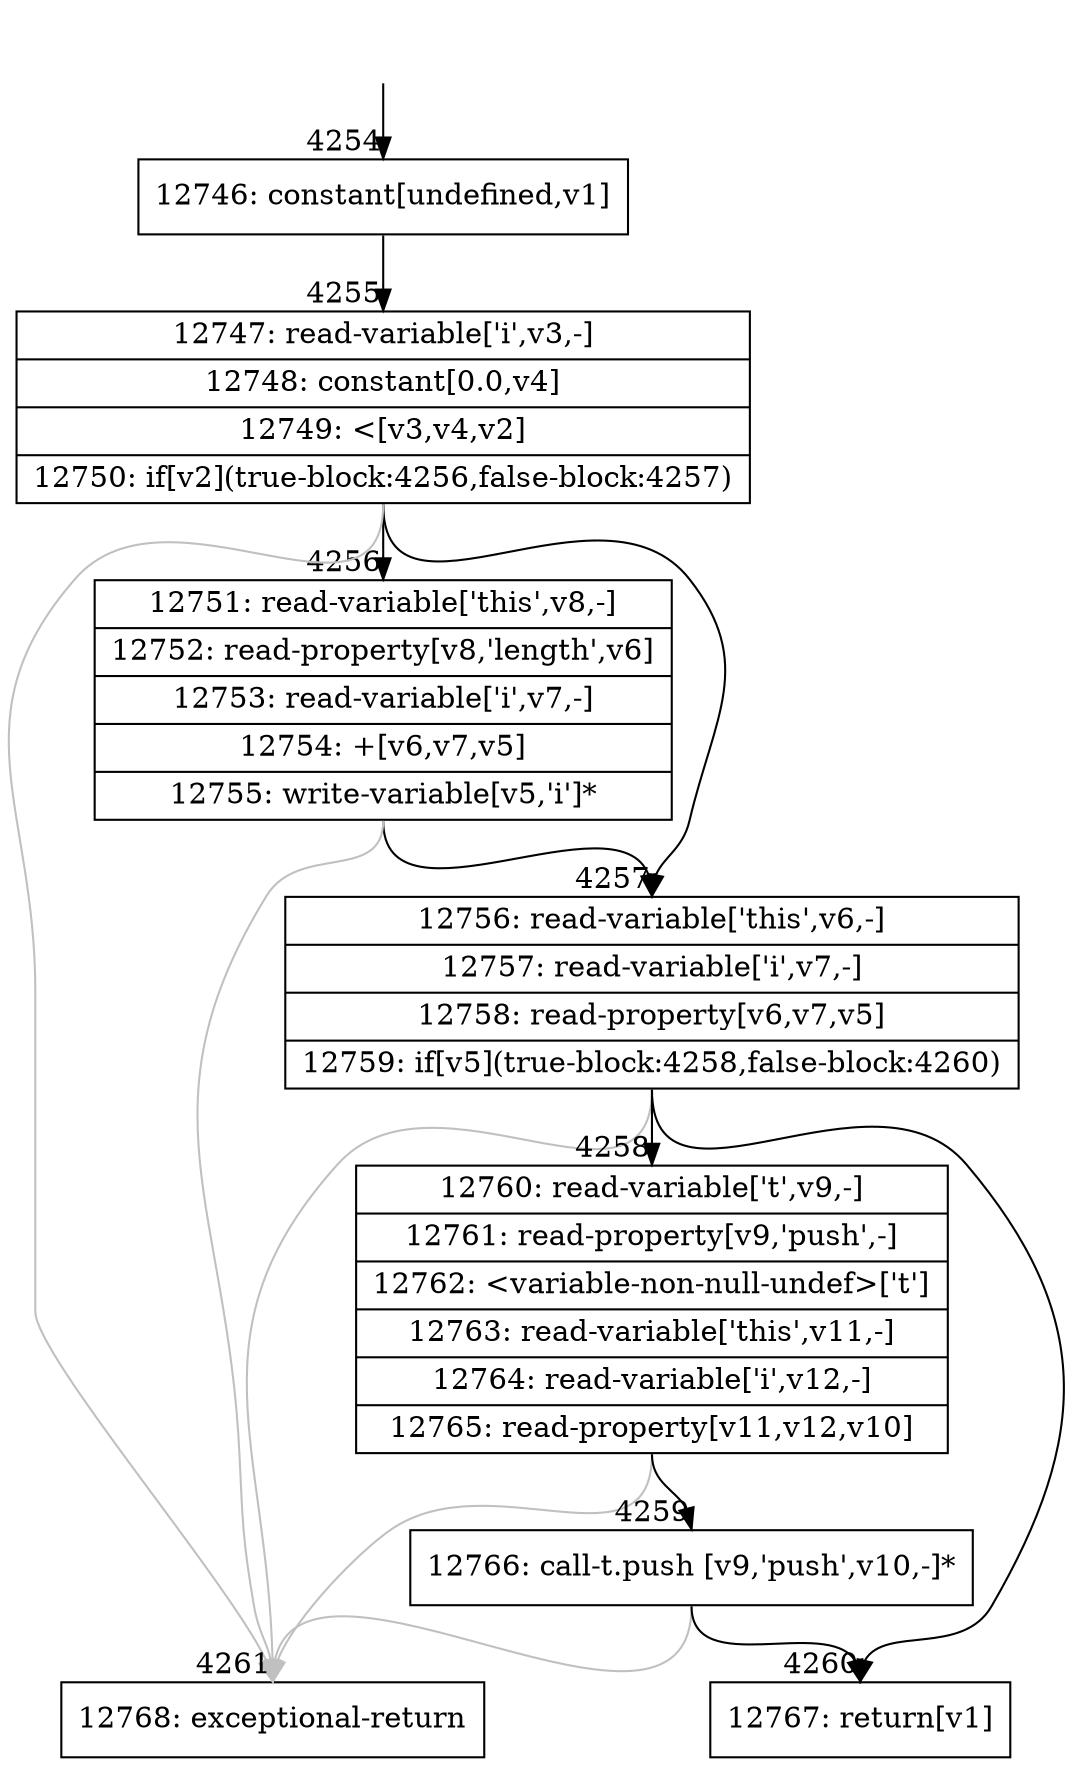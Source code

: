 digraph {
rankdir="TD"
BB_entry305[shape=none,label=""];
BB_entry305 -> BB4254 [tailport=s, headport=n, headlabel="    4254"]
BB4254 [shape=record label="{12746: constant[undefined,v1]}" ] 
BB4254 -> BB4255 [tailport=s, headport=n, headlabel="      4255"]
BB4255 [shape=record label="{12747: read-variable['i',v3,-]|12748: constant[0.0,v4]|12749: \<[v3,v4,v2]|12750: if[v2](true-block:4256,false-block:4257)}" ] 
BB4255 -> BB4256 [tailport=s, headport=n, headlabel="      4256"]
BB4255 -> BB4257 [tailport=s, headport=n, headlabel="      4257"]
BB4255 -> BB4261 [tailport=s, headport=n, color=gray, headlabel="      4261"]
BB4256 [shape=record label="{12751: read-variable['this',v8,-]|12752: read-property[v8,'length',v6]|12753: read-variable['i',v7,-]|12754: +[v6,v7,v5]|12755: write-variable[v5,'i']*}" ] 
BB4256 -> BB4257 [tailport=s, headport=n]
BB4256 -> BB4261 [tailport=s, headport=n, color=gray]
BB4257 [shape=record label="{12756: read-variable['this',v6,-]|12757: read-variable['i',v7,-]|12758: read-property[v6,v7,v5]|12759: if[v5](true-block:4258,false-block:4260)}" ] 
BB4257 -> BB4258 [tailport=s, headport=n, headlabel="      4258"]
BB4257 -> BB4260 [tailport=s, headport=n, headlabel="      4260"]
BB4257 -> BB4261 [tailport=s, headport=n, color=gray]
BB4258 [shape=record label="{12760: read-variable['t',v9,-]|12761: read-property[v9,'push',-]|12762: \<variable-non-null-undef\>['t']|12763: read-variable['this',v11,-]|12764: read-variable['i',v12,-]|12765: read-property[v11,v12,v10]}" ] 
BB4258 -> BB4259 [tailport=s, headport=n, headlabel="      4259"]
BB4258 -> BB4261 [tailport=s, headport=n, color=gray]
BB4259 [shape=record label="{12766: call-t.push [v9,'push',v10,-]*}" ] 
BB4259 -> BB4260 [tailport=s, headport=n]
BB4259 -> BB4261 [tailport=s, headport=n, color=gray]
BB4260 [shape=record label="{12767: return[v1]}" ] 
BB4261 [shape=record label="{12768: exceptional-return}" ] 
//#$~ 5903
}
